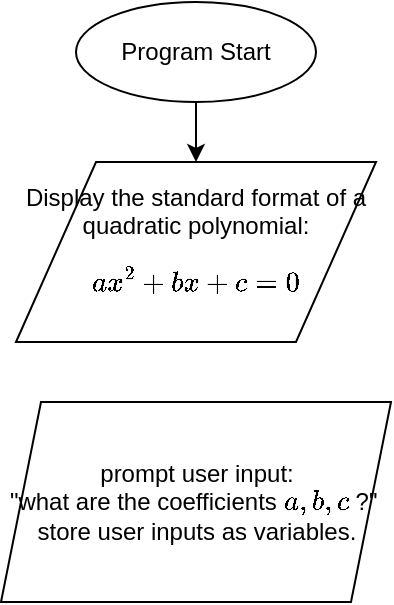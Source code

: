<mxfile version="28.2.3">
  <diagram name="Page-1" id="p00WBE6HMmxerrepUKE9">
    <mxGraphModel dx="741" dy="524" grid="1" gridSize="10" guides="1" tooltips="1" connect="1" arrows="1" fold="1" page="1" pageScale="1" pageWidth="850" pageHeight="1100" math="1" shadow="0">
      <root>
        <mxCell id="0" />
        <mxCell id="1" parent="0" />
        <mxCell id="aGa-bo8kWKCsY80C1ziJ-5" style="edgeStyle=orthogonalEdgeStyle;rounded=0;orthogonalLoop=1;jettySize=auto;html=1;exitX=0.5;exitY=1;exitDx=0;exitDy=0;entryX=0.5;entryY=0;entryDx=0;entryDy=0;" edge="1" parent="1" source="aGa-bo8kWKCsY80C1ziJ-1" target="aGa-bo8kWKCsY80C1ziJ-3">
          <mxGeometry relative="1" as="geometry" />
        </mxCell>
        <mxCell id="aGa-bo8kWKCsY80C1ziJ-1" value="Program Start" style="ellipse;whiteSpace=wrap;html=1;" vertex="1" parent="1">
          <mxGeometry x="330" y="70" width="120" height="50" as="geometry" />
        </mxCell>
        <mxCell id="aGa-bo8kWKCsY80C1ziJ-3" value="Display the standard format of a quadratic polynomial: $$ax^2 + bx + c = 0$$" style="shape=parallelogram;perimeter=parallelogramPerimeter;html=1;fixedSize=1;size=40;whiteSpace=wrap;" vertex="1" parent="1">
          <mxGeometry x="300" y="150" width="180" height="90" as="geometry" />
        </mxCell>
        <mxCell id="aGa-bo8kWKCsY80C1ziJ-6" value="&lt;div&gt;prompt user input:&lt;/div&gt;&lt;div&gt;&quot;what are the coefficients \(a, b, c\) ?&quot;&amp;nbsp;&lt;/div&gt;&lt;div&gt;store user inputs as variables.&lt;/div&gt;" style="shape=parallelogram;perimeter=parallelogramPerimeter;whiteSpace=wrap;html=1;fixedSize=1;" vertex="1" parent="1">
          <mxGeometry x="292.5" y="270" width="195" height="100" as="geometry" />
        </mxCell>
      </root>
    </mxGraphModel>
  </diagram>
</mxfile>
